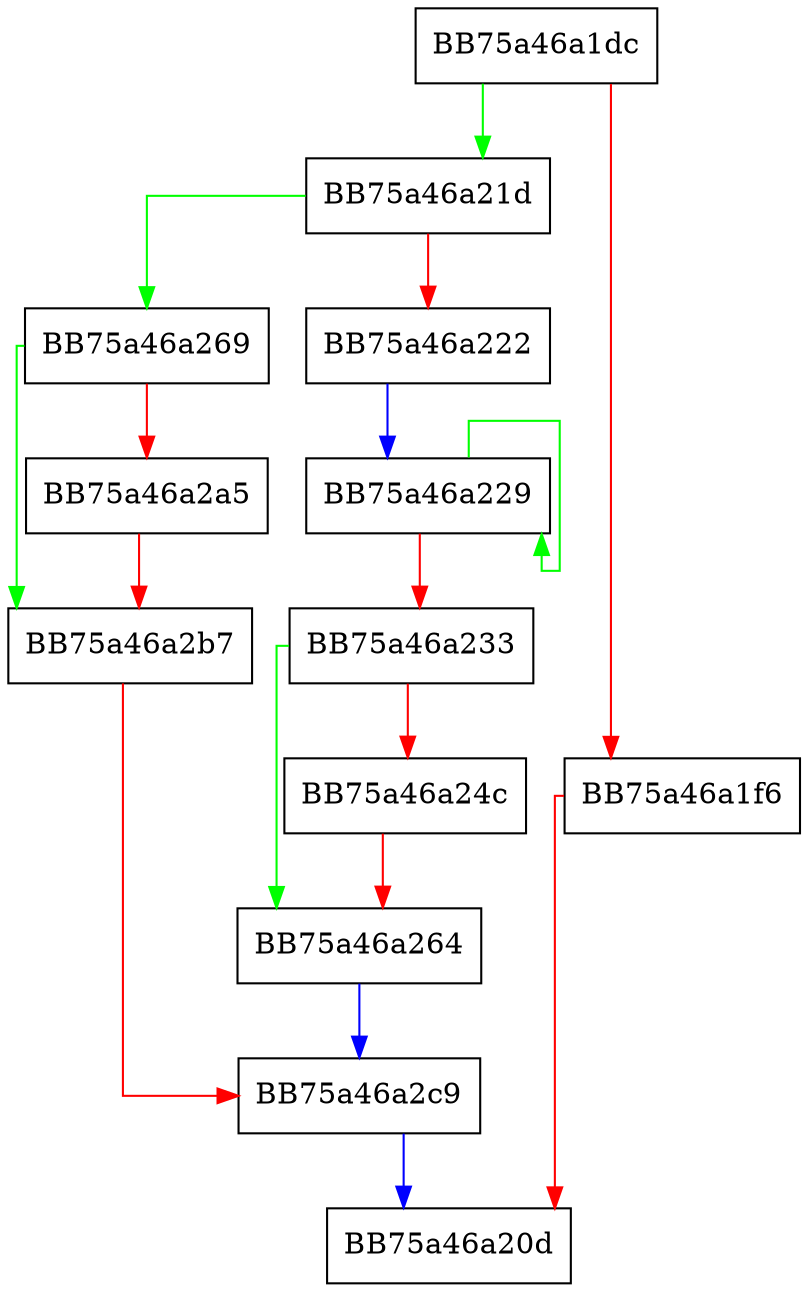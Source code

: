 digraph luaO_chunkid {
  node [shape="box"];
  graph [splines=ortho];
  BB75a46a1dc -> BB75a46a21d [color="green"];
  BB75a46a1dc -> BB75a46a1f6 [color="red"];
  BB75a46a1f6 -> BB75a46a20d [color="red"];
  BB75a46a21d -> BB75a46a269 [color="green"];
  BB75a46a21d -> BB75a46a222 [color="red"];
  BB75a46a222 -> BB75a46a229 [color="blue"];
  BB75a46a229 -> BB75a46a229 [color="green"];
  BB75a46a229 -> BB75a46a233 [color="red"];
  BB75a46a233 -> BB75a46a264 [color="green"];
  BB75a46a233 -> BB75a46a24c [color="red"];
  BB75a46a24c -> BB75a46a264 [color="red"];
  BB75a46a264 -> BB75a46a2c9 [color="blue"];
  BB75a46a269 -> BB75a46a2b7 [color="green"];
  BB75a46a269 -> BB75a46a2a5 [color="red"];
  BB75a46a2a5 -> BB75a46a2b7 [color="red"];
  BB75a46a2b7 -> BB75a46a2c9 [color="red"];
  BB75a46a2c9 -> BB75a46a20d [color="blue"];
}